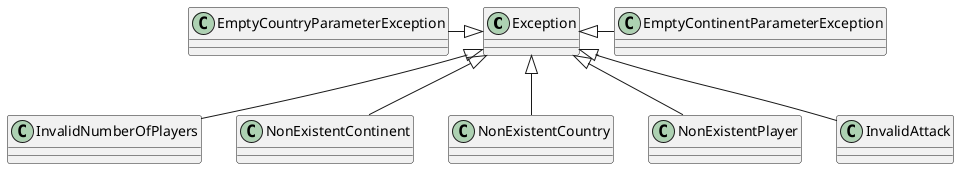 @startuml

class Exception {
}

class EmptyContinentParameterException{
}

class EmptyCountryParameterException{
}

class InvalidNumberOfPlayers{
}

class NonExistentContinent{
}

class NonExistentCountry{
}

class NonExistentPlayer{
}

class InvalidAttack{
}

Exception <|--right EmptyContinentParameterException
Exception <|--left EmptyCountryParameterException
Exception <|-- InvalidNumberOfPlayers
Exception <|-- NonExistentContinent
Exception <|-- NonExistentCountry
Exception <|-- NonExistentPlayer
Exception <|-- InvalidAttack

@enduml